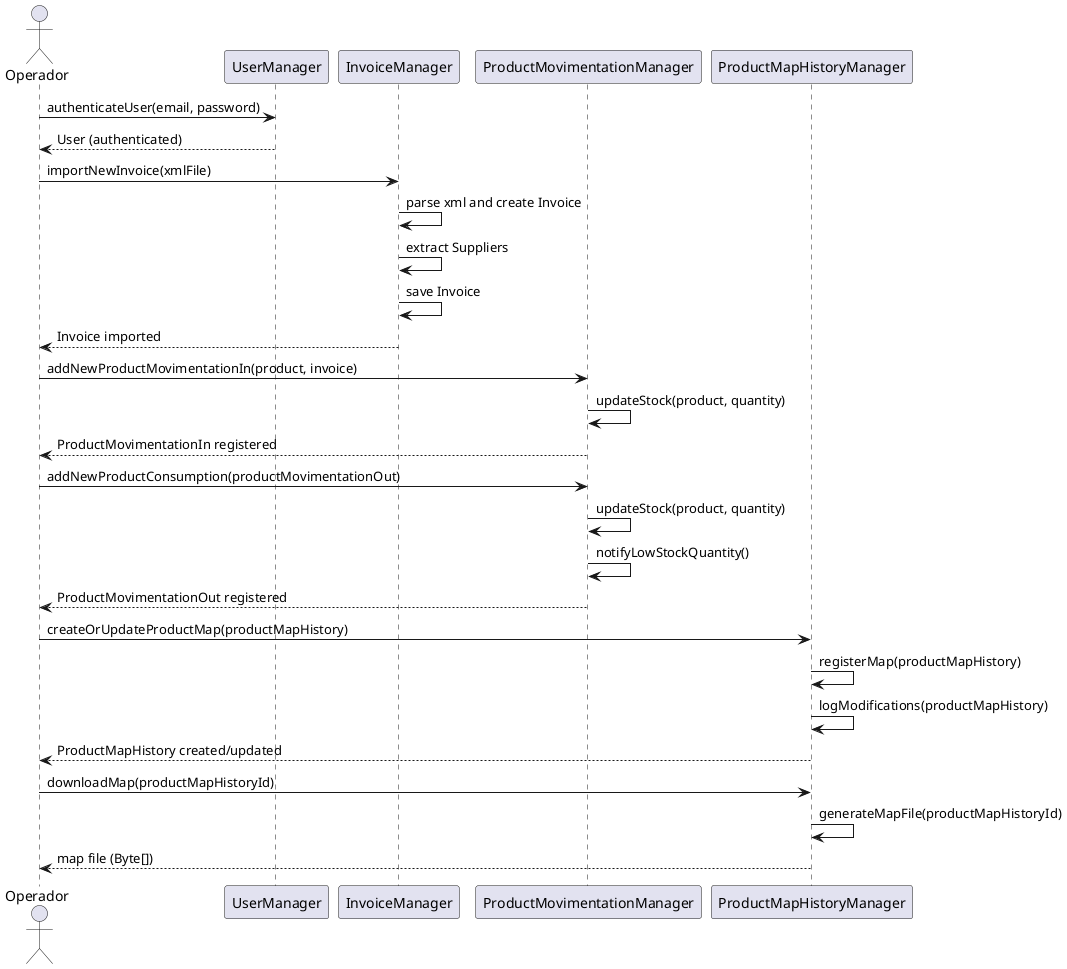 @startuml
actor Operador

participant "UserManager" as UM
participant "InvoiceManager" as IM
participant "ProductMovimentationManager" as PMM
participant "ProductMapHistoryManager" as PMHM

Operador -> UM : authenticateUser(email, password)
UM --> Operador : User (authenticated)

Operador -> IM : importNewInvoice(xmlFile)
IM -> IM : parse xml and create Invoice
IM -> IM : extract Suppliers
IM -> IM : save Invoice
IM --> Operador : Invoice imported

Operador -> PMM : addNewProductMovimentationIn(product, invoice)
PMM -> PMM : updateStock(product, quantity)
PMM --> Operador : ProductMovimentationIn registered

Operador -> PMM : addNewProductConsumption(productMovimentationOut)
PMM -> PMM : updateStock(product, quantity)
PMM -> PMM : notifyLowStockQuantity()
PMM --> Operador : ProductMovimentationOut registered

Operador -> PMHM : createOrUpdateProductMap(productMapHistory)
PMHM -> PMHM : registerMap(productMapHistory)
PMHM -> PMHM : logModifications(productMapHistory)
PMHM --> Operador : ProductMapHistory created/updated

Operador -> PMHM : downloadMap(productMapHistoryId)
PMHM -> PMHM : generateMapFile(productMapHistoryId)
PMHM --> Operador : map file (Byte[])

@enduml
